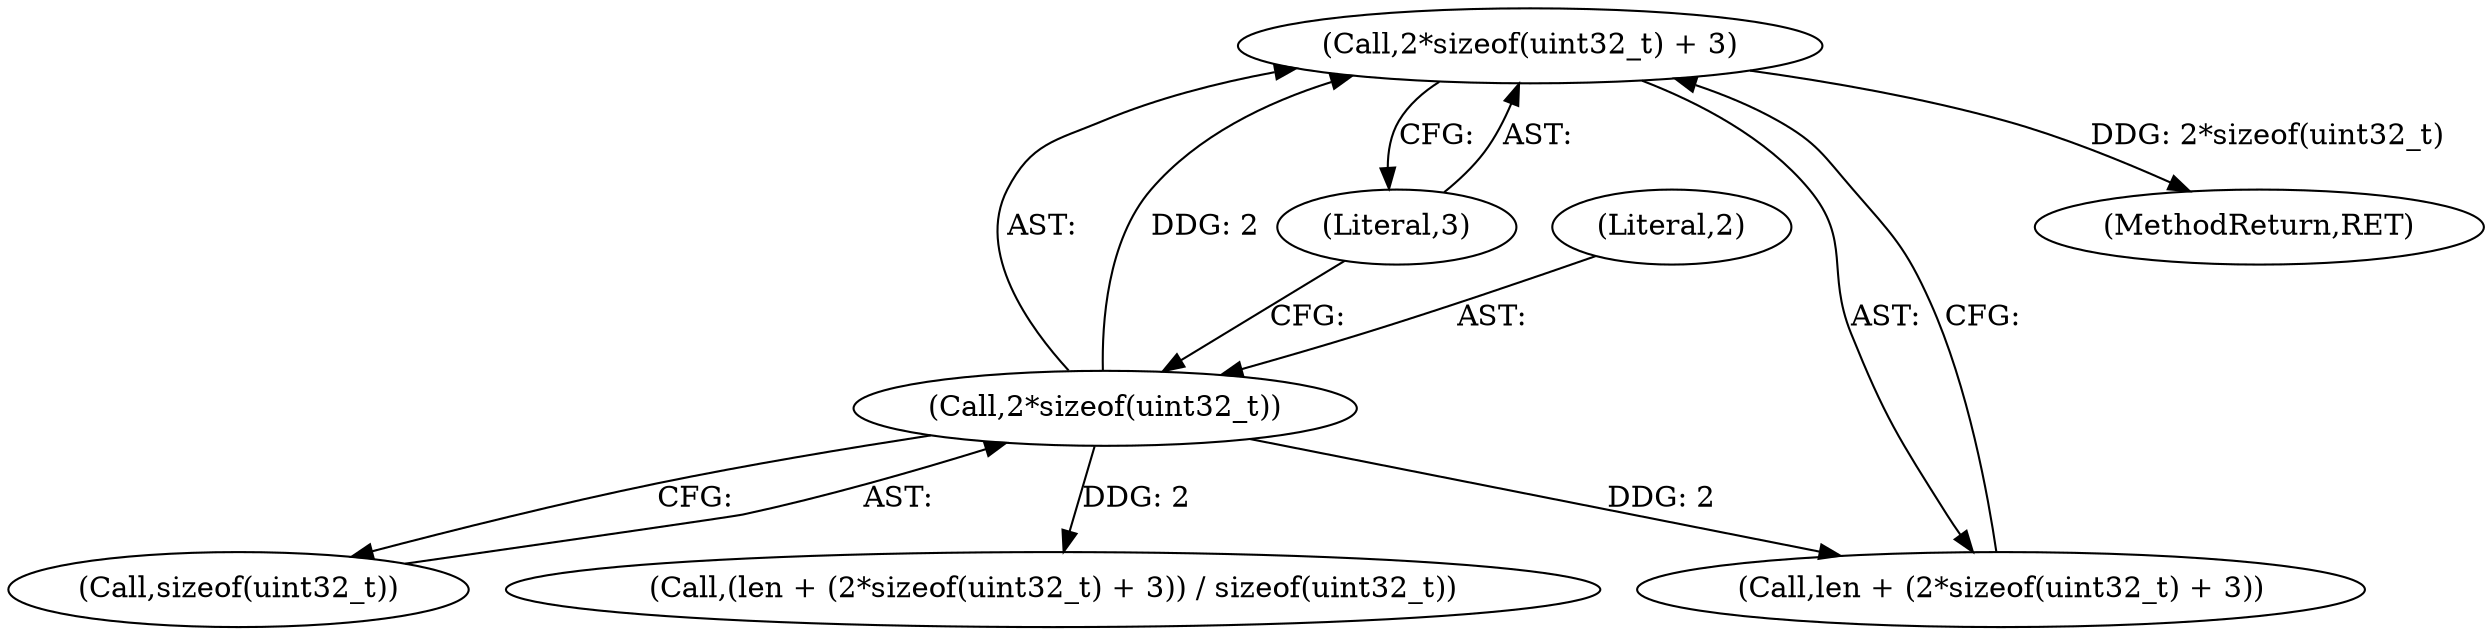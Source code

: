 digraph "0_tcpdump_19d25dd8781620cd41bf178a5e2e27fc1cf242d0_2@API" {
"1000145" [label="(Call,2*sizeof(uint32_t) + 3)"];
"1000146" [label="(Call,2*sizeof(uint32_t))"];
"1000148" [label="(Call,sizeof(uint32_t))"];
"1000145" [label="(Call,2*sizeof(uint32_t) + 3)"];
"1000146" [label="(Call,2*sizeof(uint32_t))"];
"1000150" [label="(Literal,3)"];
"1000142" [label="(Call,(len + (2*sizeof(uint32_t) + 3)) / sizeof(uint32_t))"];
"1000143" [label="(Call,len + (2*sizeof(uint32_t) + 3))"];
"1000200" [label="(MethodReturn,RET)"];
"1000147" [label="(Literal,2)"];
"1000145" -> "1000143"  [label="AST: "];
"1000145" -> "1000150"  [label="CFG: "];
"1000146" -> "1000145"  [label="AST: "];
"1000150" -> "1000145"  [label="AST: "];
"1000143" -> "1000145"  [label="CFG: "];
"1000145" -> "1000200"  [label="DDG: 2*sizeof(uint32_t)"];
"1000146" -> "1000145"  [label="DDG: 2"];
"1000146" -> "1000148"  [label="CFG: "];
"1000147" -> "1000146"  [label="AST: "];
"1000148" -> "1000146"  [label="AST: "];
"1000150" -> "1000146"  [label="CFG: "];
"1000146" -> "1000142"  [label="DDG: 2"];
"1000146" -> "1000143"  [label="DDG: 2"];
}
